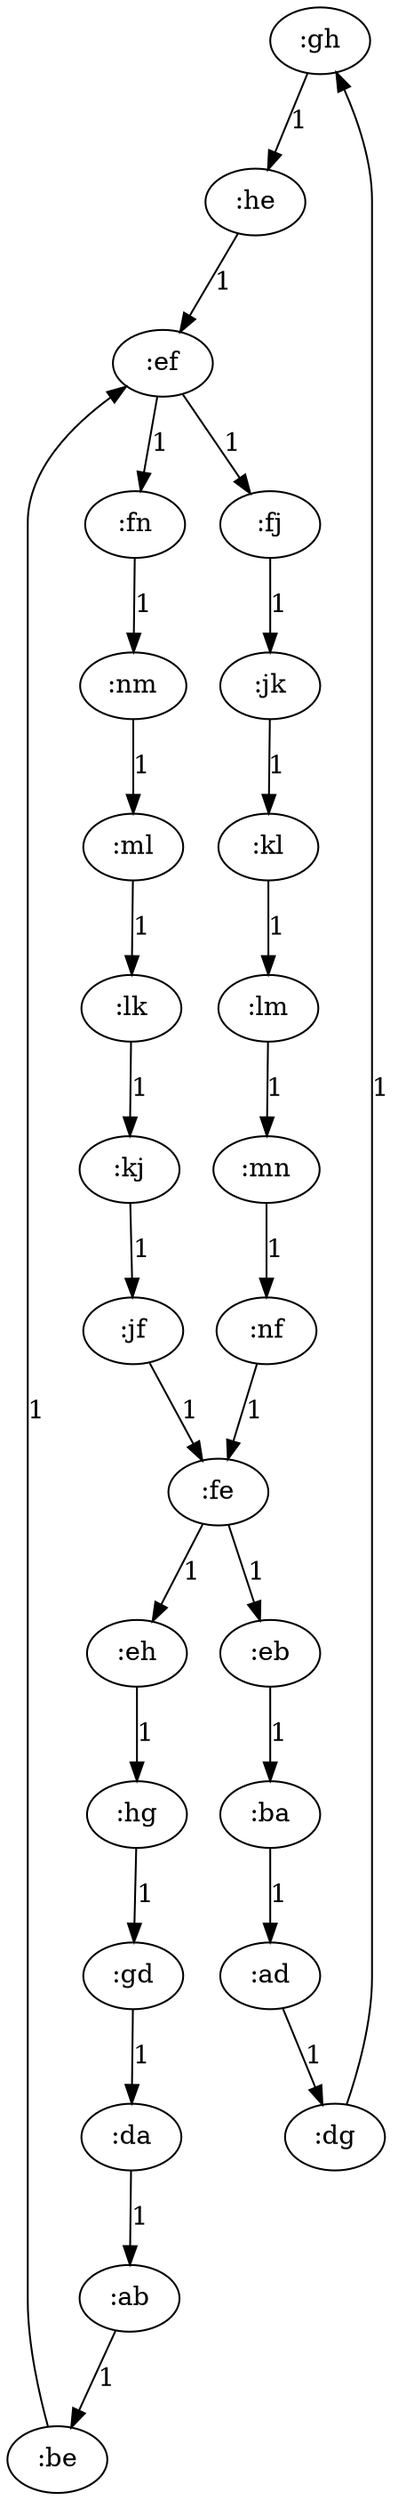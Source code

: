 digraph "graph" {
  ":gh" -> ":he" ["label"="1"]
  ":dg" -> ":gh" ["label"="1"]
  ":fn" -> ":nm" ["label"="1"]
  ":kj" -> ":jf" ["label"="1"]
  ":be" -> ":ef" ["label"="1"]
  ":ba" -> ":ad" ["label"="1"]
  ":kl" -> ":lm" ["label"="1"]
  ":hg" -> ":gd" ["label"="1"]
  ":jf" -> ":fe" ["label"="1"]
  ":lk" -> ":kj" ["label"="1"]
  ":nm" -> ":ml" ["label"="1"]
  ":fj" -> ":jk" ["label"="1"]
  ":lm" -> ":mn" ["label"="1"]
  ":eh" -> ":hg" ["label"="1"]
  ":ml" -> ":lk" ["label"="1"]
  ":gd" -> ":da" ["label"="1"]
  ":mn" -> ":nf" ["label"="1"]
  ":he" -> ":ef" ["label"="1"]
  ":da" -> ":ab" ["label"="1"]
  ":ab" -> ":be" ["label"="1"]
  ":jk" -> ":kl" ["label"="1"]
  ":ef" -> ":fj" ["label"="1"]
  ":ef" -> ":fn" ["label"="1"]
  ":ad" -> ":dg" ["label"="1"]
  ":eb" -> ":ba" ["label"="1"]
  ":fe" -> ":eh" ["label"="1"]
  ":fe" -> ":eb" ["label"="1"]
  ":nf" -> ":fe" ["label"="1"]
  ":gh"
  ":dg"
  ":fn"
  ":kj"
  ":be"
  ":ba"
  ":kl"
  ":hg"
  ":jf"
  ":lk"
  ":nm"
  ":fj"
  ":lm"
  ":eh"
  ":ml"
  ":gd"
  ":mn"
  ":he"
  ":da"
  ":ab"
  ":jk"
  ":ef"
  ":ad"
  ":eb"
  ":fe"
  ":nf"
}